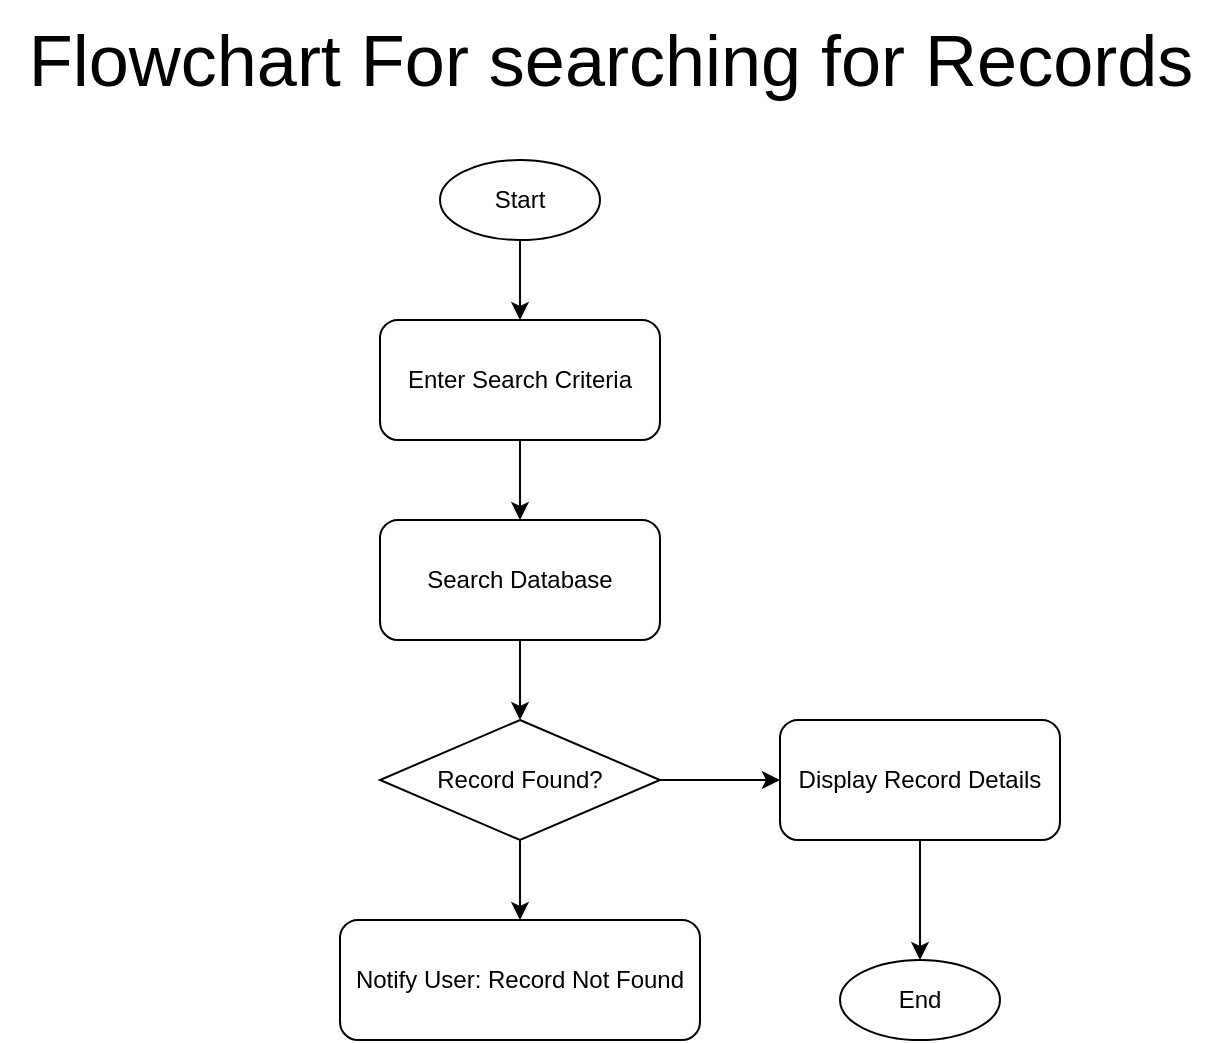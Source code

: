 <mxfile version="24.8.8">
  <diagram id="2" name="Search Record">
    <mxGraphModel dx="2117" dy="1738" grid="1" gridSize="10" guides="1" tooltips="1" connect="1" arrows="1" fold="1" page="1" pageScale="1" pageWidth="827" pageHeight="1169" math="0" shadow="0">
      <root>
        <mxCell id="0" />
        <mxCell id="1" parent="0" />
        <mxCell id="2" value="Start" style="ellipse;whiteSpace=wrap;html=1;aspect=fixed;" parent="1" vertex="1">
          <mxGeometry x="130" y="40" width="80" height="40" as="geometry" />
        </mxCell>
        <mxCell id="3" value="Enter Search Criteria" style="rounded=1;whiteSpace=wrap;html=1;" parent="1" vertex="1">
          <mxGeometry x="100" y="120" width="140" height="60" as="geometry" />
        </mxCell>
        <mxCell id="4" value="Search Database" style="rounded=1;whiteSpace=wrap;html=1;" parent="1" vertex="1">
          <mxGeometry x="100" y="220" width="140" height="60" as="geometry" />
        </mxCell>
        <mxCell id="5" value="Record Found?" style="rhombus;whiteSpace=wrap;html=1;" parent="1" vertex="1">
          <mxGeometry x="100" y="320" width="140" height="60" as="geometry" />
        </mxCell>
        <mxCell id="6" value="Display Record Details" style="rounded=1;whiteSpace=wrap;html=1;" parent="1" vertex="1">
          <mxGeometry x="300" y="320" width="140" height="60" as="geometry" />
        </mxCell>
        <mxCell id="7" value="Notify User: Record Not Found" style="rounded=1;whiteSpace=wrap;html=1;" parent="1" vertex="1">
          <mxGeometry x="80" y="420" width="180" height="60" as="geometry" />
        </mxCell>
        <mxCell id="8" value="End" style="ellipse;whiteSpace=wrap;html=1;aspect=fixed;" parent="1" vertex="1">
          <mxGeometry x="330" y="440" width="80" height="40" as="geometry" />
        </mxCell>
        <mxCell id="9" parent="1" source="2" target="3" edge="1">
          <mxGeometry relative="1" as="geometry" />
        </mxCell>
        <mxCell id="10" parent="1" source="3" target="4" edge="1">
          <mxGeometry relative="1" as="geometry" />
        </mxCell>
        <mxCell id="11" parent="1" source="4" target="5" edge="1">
          <mxGeometry relative="1" as="geometry" />
        </mxCell>
        <mxCell id="12" parent="1" source="5" target="6" edge="1">
          <mxGeometry relative="1" as="geometry" />
        </mxCell>
        <mxCell id="13" parent="1" source="6" target="8" edge="1">
          <mxGeometry relative="1" as="geometry" />
        </mxCell>
        <mxCell id="14" parent="1" source="5" target="7" edge="1">
          <mxGeometry relative="1" as="geometry" />
        </mxCell>
        <mxCell id="k1Cs2hY3cGp2T7MvSB9V-14" value="&lt;font style=&quot;font-size: 36px;&quot;&gt;Flowchart For searching for Records&lt;/font&gt;" style="text;html=1;align=center;verticalAlign=middle;resizable=0;points=[];autosize=1;strokeColor=none;fillColor=none;" vertex="1" parent="1">
          <mxGeometry x="-90" y="-40" width="610" height="60" as="geometry" />
        </mxCell>
      </root>
    </mxGraphModel>
  </diagram>
</mxfile>
